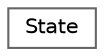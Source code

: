 digraph "Graphical Class Hierarchy"
{
 // LATEX_PDF_SIZE
  bgcolor="transparent";
  edge [fontname=Helvetica,fontsize=10,labelfontname=Helvetica,labelfontsize=10];
  node [fontname=Helvetica,fontsize=10,shape=box,height=0.2,width=0.4];
  rankdir="LR";
  Node0 [id="Node000000",label="State",height=0.2,width=0.4,color="grey40", fillcolor="white", style="filled",URL="$class_state.html",tooltip="State represents a machine state, it owns the paths to the connected (through Events and Actions) Sta..."];
}
